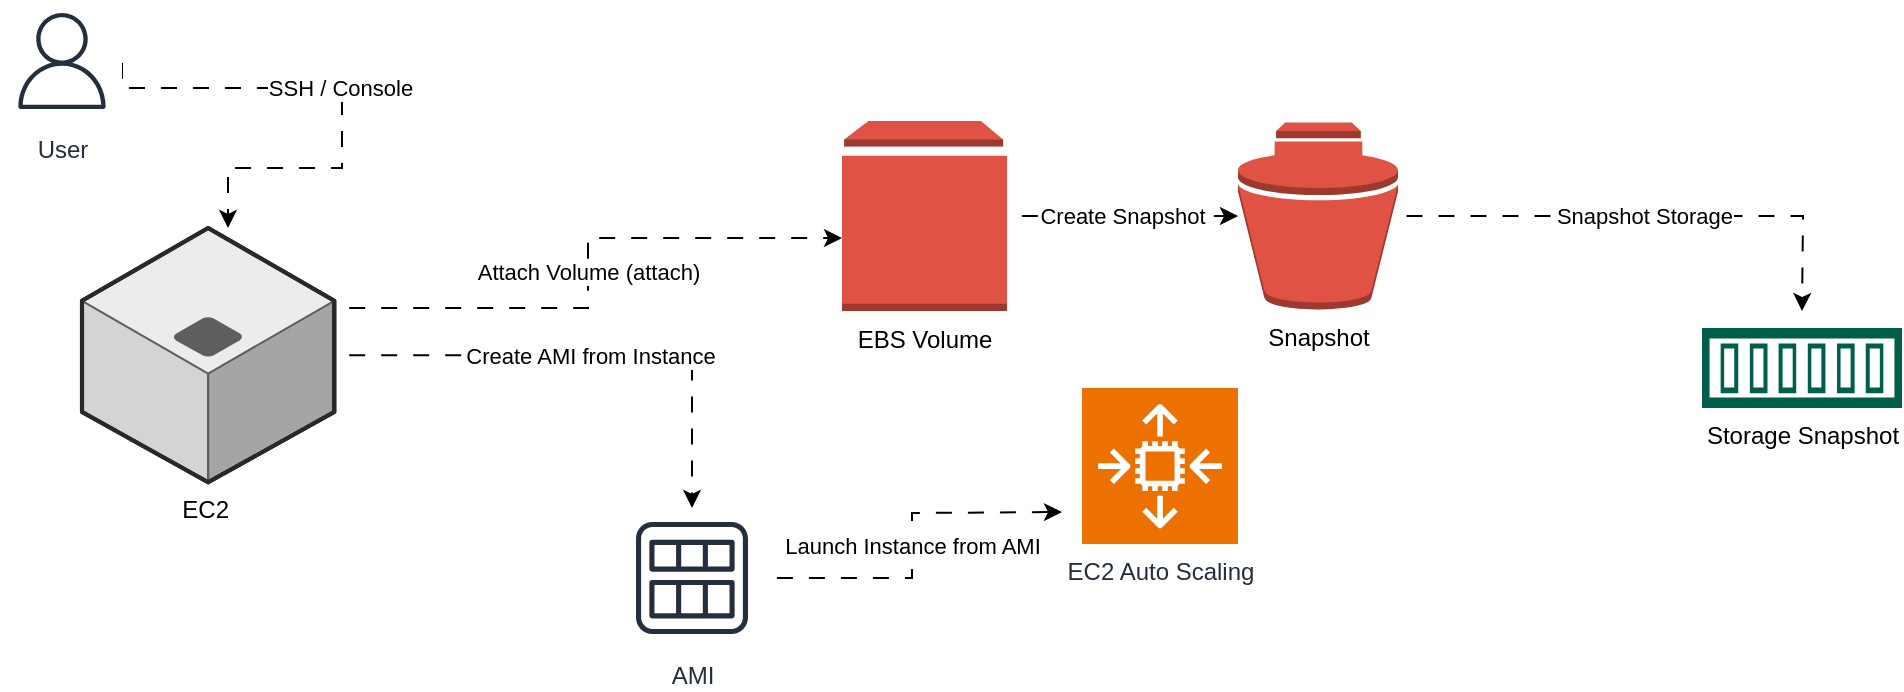 <mxfile version="28.2.7">
  <diagram id="ec2-ebs-detailed" name="EC2-EBS-Detailed">
    <mxGraphModel dx="1042" dy="527" grid="1" gridSize="10" guides="1" tooltips="1" connect="1" arrows="1" fold="1" page="1" pageScale="1" pageWidth="827" pageHeight="1169" math="0" shadow="0">
      <root>
        <mxCell id="0" />
        <mxCell id="1" parent="0" />
        <mxCell id="e1" value="SSH / Console" style="edgeStyle=orthogonalEdgeStyle;rounded=0;html=1;flowAnimation=1;" parent="1" target="yv9Nn-07naLkfaixD703-3" edge="1">
          <mxGeometry relative="1" as="geometry">
            <mxPoint x="100" y="60" as="sourcePoint" />
            <mxPoint x="210" y="140" as="targetPoint" />
            <Array as="points">
              <mxPoint x="100" y="80" />
              <mxPoint x="210" y="80" />
              <mxPoint x="210" y="120" />
              <mxPoint x="153" y="120" />
            </Array>
          </mxGeometry>
        </mxCell>
        <mxCell id="e2" value="Attach Volume (attach)" style="edgeStyle=orthogonalEdgeStyle;rounded=0;html=1;flowAnimation=1;" parent="1" source="yv9Nn-07naLkfaixD703-3" edge="1">
          <mxGeometry relative="1" as="geometry">
            <mxPoint x="400" y="150" as="sourcePoint" />
            <mxPoint x="460" y="155" as="targetPoint" />
            <Array as="points">
              <mxPoint x="333" y="190" />
              <mxPoint x="333" y="155" />
            </Array>
          </mxGeometry>
        </mxCell>
        <mxCell id="e4" value="Snapshot Storage" style="edgeStyle=orthogonalEdgeStyle;rounded=0;html=1;exitX=0.96;exitY=0.5;exitDx=0;exitDy=0;exitPerimeter=0;flowAnimation=1;" parent="1" source="yv9Nn-07naLkfaixD703-12" edge="1">
          <mxGeometry relative="1" as="geometry">
            <mxPoint x="780" y="115" as="sourcePoint" />
            <mxPoint x="940" y="191.5" as="targetPoint" />
          </mxGeometry>
        </mxCell>
        <mxCell id="yv9Nn-07naLkfaixD703-2" value="User" style="sketch=0;outlineConnect=0;fontColor=#232F3E;gradientColor=none;strokeColor=#232F3E;fillColor=#ffffff;dashed=0;verticalLabelPosition=bottom;verticalAlign=top;align=center;html=1;fontSize=12;fontStyle=0;aspect=fixed;shape=mxgraph.aws4.resourceIcon;resIcon=mxgraph.aws4.user;" vertex="1" parent="1">
          <mxGeometry x="40" y="36.5" width="60" height="60" as="geometry" />
        </mxCell>
        <mxCell id="yv9Nn-07naLkfaixD703-15" value="Create AMI from Instance" style="edgeStyle=orthogonalEdgeStyle;rounded=0;orthogonalLoop=1;jettySize=auto;html=1;flowAnimation=1;" edge="1" parent="1" source="yv9Nn-07naLkfaixD703-3" target="yv9Nn-07naLkfaixD703-6">
          <mxGeometry relative="1" as="geometry" />
        </mxCell>
        <mxCell id="yv9Nn-07naLkfaixD703-3" value="EC2&amp;nbsp;" style="verticalLabelPosition=bottom;html=1;verticalAlign=top;strokeWidth=1;align=center;outlineConnect=0;dashed=0;outlineConnect=0;shape=mxgraph.aws3d.application_server;fillColor=#ECECEC;strokeColor=#5E5E5E;aspect=fixed;strokeColor2=#292929;" vertex="1" parent="1">
          <mxGeometry x="80" y="150" width="126.14" height="127.16" as="geometry" />
        </mxCell>
        <mxCell id="yv9Nn-07naLkfaixD703-7" value="Launch Instance from AMI" style="edgeStyle=orthogonalEdgeStyle;rounded=0;orthogonalLoop=1;jettySize=auto;html=1;flowAnimation=1;" edge="1" parent="1" source="yv9Nn-07naLkfaixD703-6">
          <mxGeometry relative="1" as="geometry">
            <mxPoint x="570" y="292" as="targetPoint" />
          </mxGeometry>
        </mxCell>
        <mxCell id="yv9Nn-07naLkfaixD703-6" value="AMI" style="sketch=0;outlineConnect=0;fontColor=#232F3E;gradientColor=none;strokeColor=#232F3E;fillColor=#ffffff;dashed=0;verticalLabelPosition=bottom;verticalAlign=top;align=center;html=1;fontSize=12;fontStyle=0;aspect=fixed;shape=mxgraph.aws4.resourceIcon;resIcon=mxgraph.aws4.ami;" vertex="1" parent="1">
          <mxGeometry x="350" y="290" width="70" height="70" as="geometry" />
        </mxCell>
        <mxCell id="yv9Nn-07naLkfaixD703-9" value="EC2 Auto Scaling&lt;div&gt;&lt;br&gt;&lt;/div&gt;" style="sketch=0;points=[[0,0,0],[0.25,0,0],[0.5,0,0],[0.75,0,0],[1,0,0],[0,1,0],[0.25,1,0],[0.5,1,0],[0.75,1,0],[1,1,0],[0,0.25,0],[0,0.5,0],[0,0.75,0],[1,0.25,0],[1,0.5,0],[1,0.75,0]];outlineConnect=0;fontColor=#232F3E;fillColor=#ED7100;strokeColor=#ffffff;dashed=0;verticalLabelPosition=bottom;verticalAlign=top;align=center;html=1;fontSize=12;fontStyle=0;aspect=fixed;shape=mxgraph.aws4.resourceIcon;resIcon=mxgraph.aws4.auto_scaling2;" vertex="1" parent="1">
          <mxGeometry x="580" y="230" width="78" height="78" as="geometry" />
        </mxCell>
        <mxCell id="yv9Nn-07naLkfaixD703-13" value="Create Snapshot" style="edgeStyle=orthogonalEdgeStyle;rounded=0;orthogonalLoop=1;jettySize=auto;html=1;flowAnimation=1;" edge="1" parent="1" source="yv9Nn-07naLkfaixD703-10" target="yv9Nn-07naLkfaixD703-12">
          <mxGeometry relative="1" as="geometry" />
        </mxCell>
        <mxCell id="yv9Nn-07naLkfaixD703-10" value="EBS Volume" style="outlineConnect=0;dashed=0;verticalLabelPosition=bottom;verticalAlign=top;align=center;html=1;shape=mxgraph.aws3.volume;fillColor=#E05243;gradientColor=none;" vertex="1" parent="1">
          <mxGeometry x="460" y="96.5" width="82.5" height="95" as="geometry" />
        </mxCell>
        <mxCell id="yv9Nn-07naLkfaixD703-12" value="Snapshot&lt;div&gt;&lt;br&gt;&lt;/div&gt;" style="outlineConnect=0;dashed=0;verticalLabelPosition=bottom;verticalAlign=top;align=center;html=1;shape=mxgraph.aws3.snapshot;fillColor=#E05243;gradientColor=none;" vertex="1" parent="1">
          <mxGeometry x="658" y="97.25" width="80" height="93.5" as="geometry" />
        </mxCell>
        <mxCell id="yv9Nn-07naLkfaixD703-14" value="Storage Snapshot&lt;div&gt;&lt;br&gt;&lt;/div&gt;" style="sketch=0;pointerEvents=1;shadow=0;dashed=0;html=1;strokeColor=none;fillColor=#005F4B;labelPosition=center;verticalLabelPosition=bottom;verticalAlign=top;align=center;outlineConnect=0;shape=mxgraph.veeam2.storage_snapshot;" vertex="1" parent="1">
          <mxGeometry x="890" y="200" width="100" height="40" as="geometry" />
        </mxCell>
      </root>
    </mxGraphModel>
  </diagram>
</mxfile>
